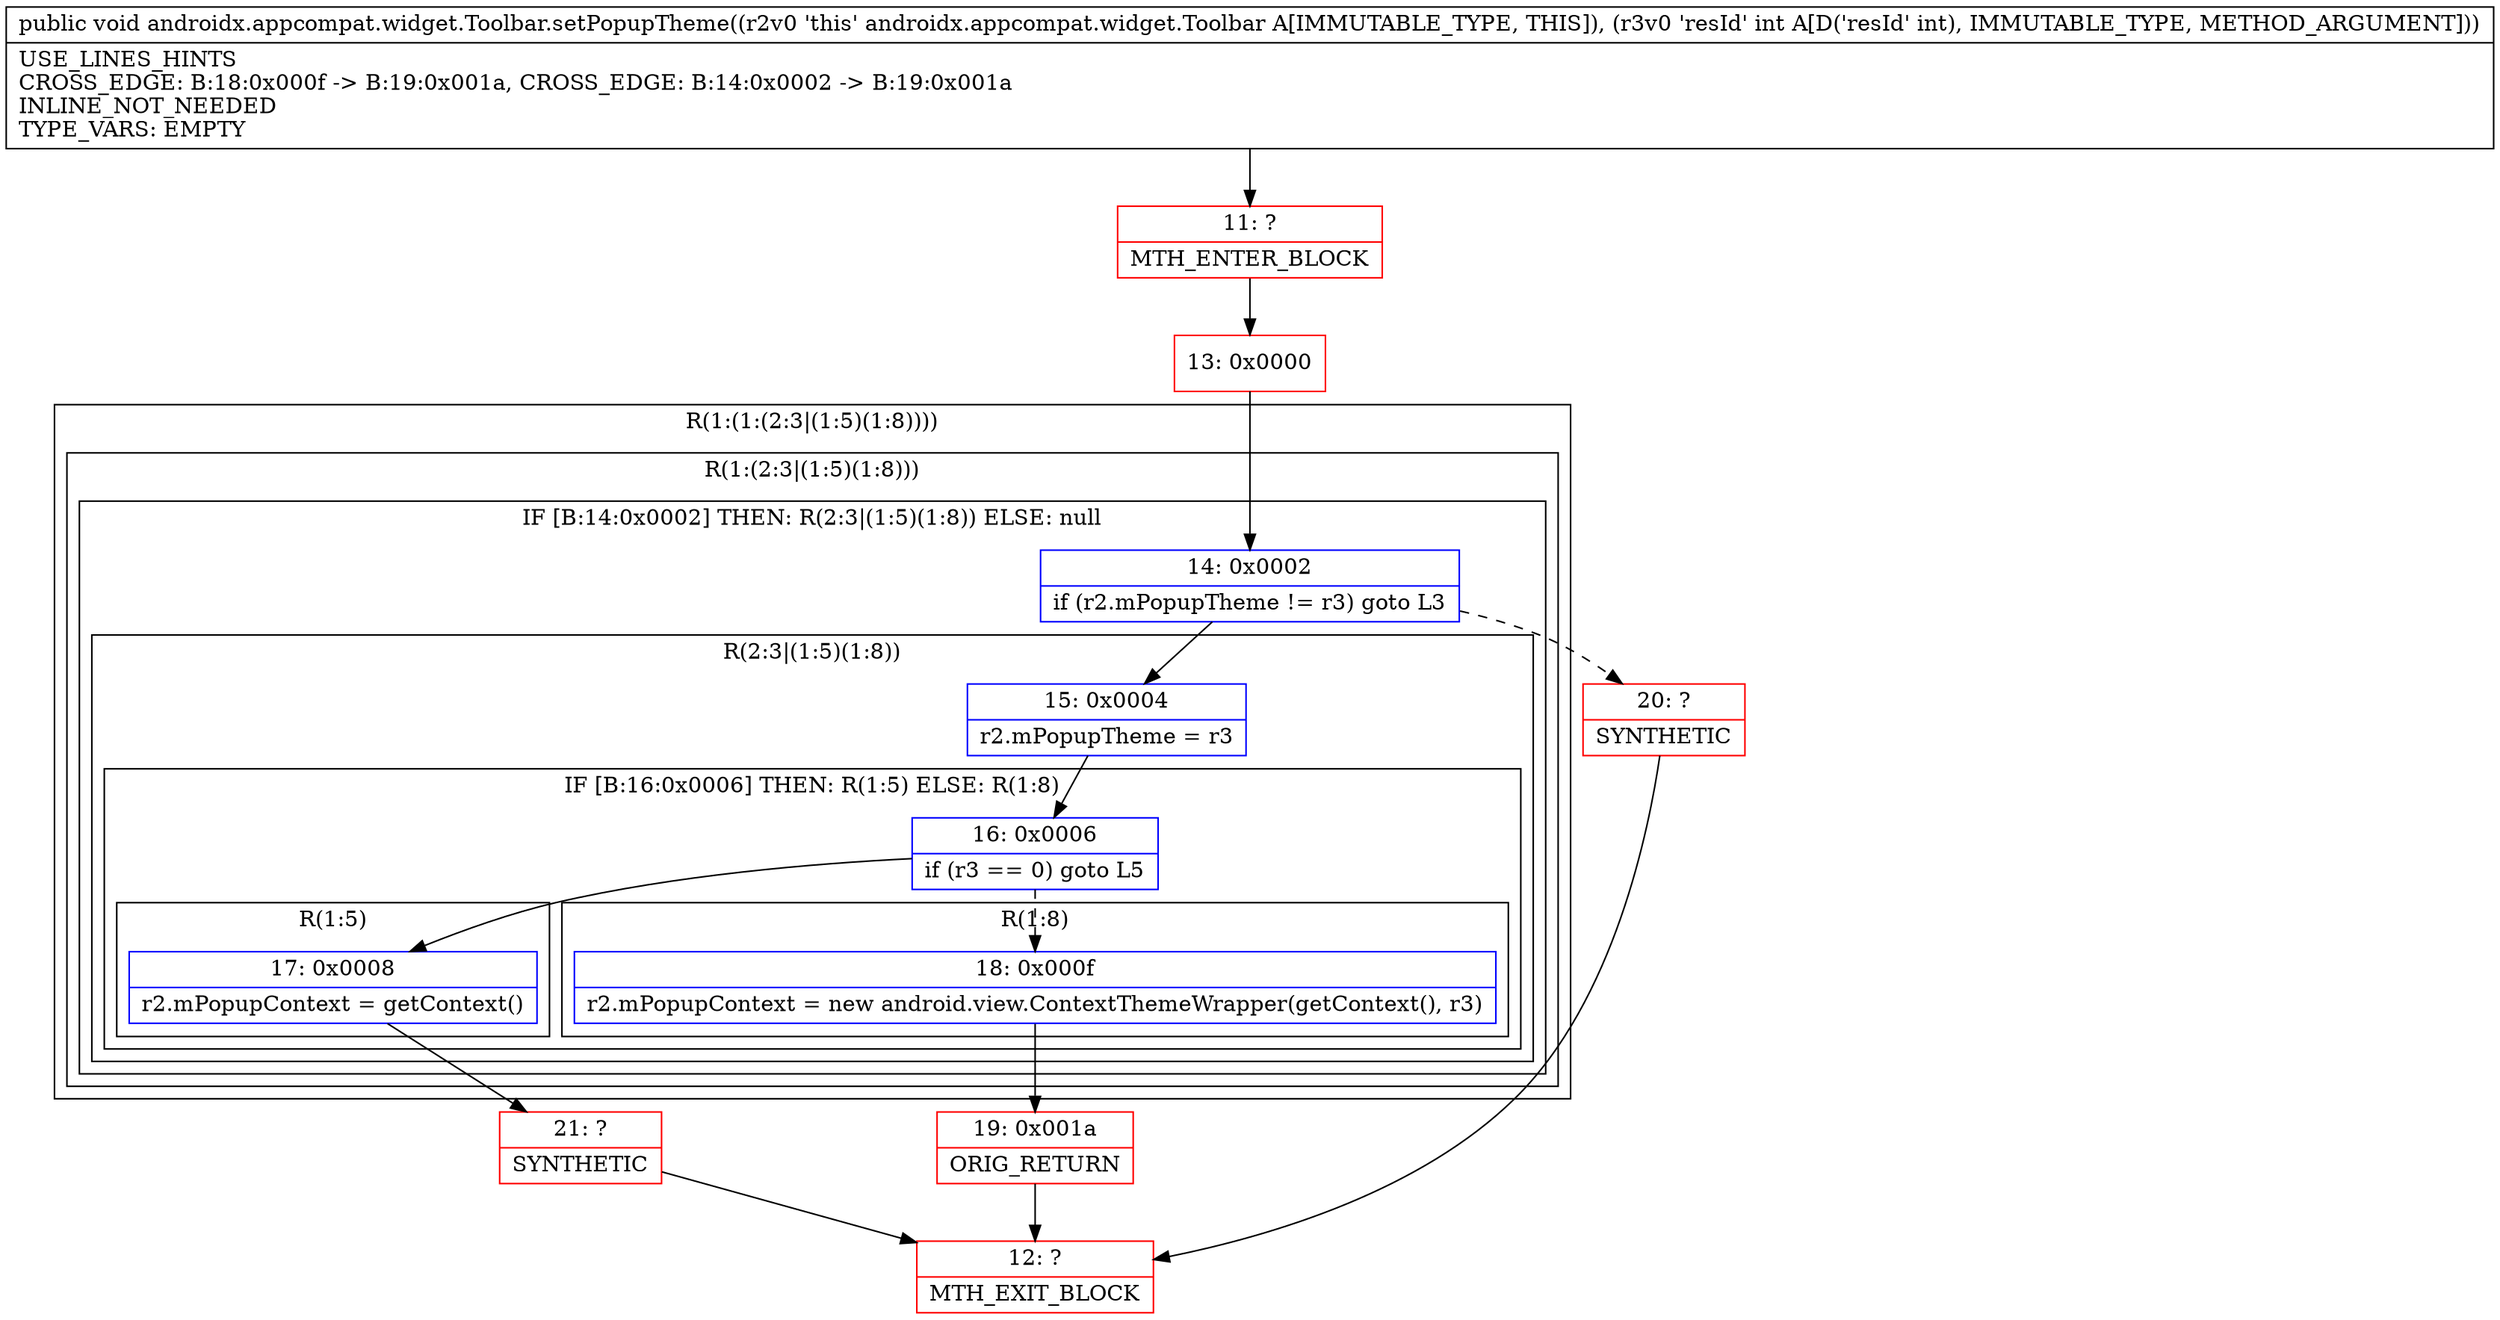 digraph "CFG forandroidx.appcompat.widget.Toolbar.setPopupTheme(I)V" {
subgraph cluster_Region_766887128 {
label = "R(1:(1:(2:3|(1:5)(1:8))))";
node [shape=record,color=blue];
subgraph cluster_Region_155714442 {
label = "R(1:(2:3|(1:5)(1:8)))";
node [shape=record,color=blue];
subgraph cluster_IfRegion_1134955475 {
label = "IF [B:14:0x0002] THEN: R(2:3|(1:5)(1:8)) ELSE: null";
node [shape=record,color=blue];
Node_14 [shape=record,label="{14\:\ 0x0002|if (r2.mPopupTheme != r3) goto L3\l}"];
subgraph cluster_Region_923052052 {
label = "R(2:3|(1:5)(1:8))";
node [shape=record,color=blue];
Node_15 [shape=record,label="{15\:\ 0x0004|r2.mPopupTheme = r3\l}"];
subgraph cluster_IfRegion_873740584 {
label = "IF [B:16:0x0006] THEN: R(1:5) ELSE: R(1:8)";
node [shape=record,color=blue];
Node_16 [shape=record,label="{16\:\ 0x0006|if (r3 == 0) goto L5\l}"];
subgraph cluster_Region_2097752179 {
label = "R(1:5)";
node [shape=record,color=blue];
Node_17 [shape=record,label="{17\:\ 0x0008|r2.mPopupContext = getContext()\l}"];
}
subgraph cluster_Region_243424402 {
label = "R(1:8)";
node [shape=record,color=blue];
Node_18 [shape=record,label="{18\:\ 0x000f|r2.mPopupContext = new android.view.ContextThemeWrapper(getContext(), r3)\l}"];
}
}
}
}
}
}
Node_11 [shape=record,color=red,label="{11\:\ ?|MTH_ENTER_BLOCK\l}"];
Node_13 [shape=record,color=red,label="{13\:\ 0x0000}"];
Node_21 [shape=record,color=red,label="{21\:\ ?|SYNTHETIC\l}"];
Node_12 [shape=record,color=red,label="{12\:\ ?|MTH_EXIT_BLOCK\l}"];
Node_19 [shape=record,color=red,label="{19\:\ 0x001a|ORIG_RETURN\l}"];
Node_20 [shape=record,color=red,label="{20\:\ ?|SYNTHETIC\l}"];
MethodNode[shape=record,label="{public void androidx.appcompat.widget.Toolbar.setPopupTheme((r2v0 'this' androidx.appcompat.widget.Toolbar A[IMMUTABLE_TYPE, THIS]), (r3v0 'resId' int A[D('resId' int), IMMUTABLE_TYPE, METHOD_ARGUMENT]))  | USE_LINES_HINTS\lCROSS_EDGE: B:18:0x000f \-\> B:19:0x001a, CROSS_EDGE: B:14:0x0002 \-\> B:19:0x001a\lINLINE_NOT_NEEDED\lTYPE_VARS: EMPTY\l}"];
MethodNode -> Node_11;Node_14 -> Node_15;
Node_14 -> Node_20[style=dashed];
Node_15 -> Node_16;
Node_16 -> Node_17;
Node_16 -> Node_18[style=dashed];
Node_17 -> Node_21;
Node_18 -> Node_19;
Node_11 -> Node_13;
Node_13 -> Node_14;
Node_21 -> Node_12;
Node_19 -> Node_12;
Node_20 -> Node_12;
}

